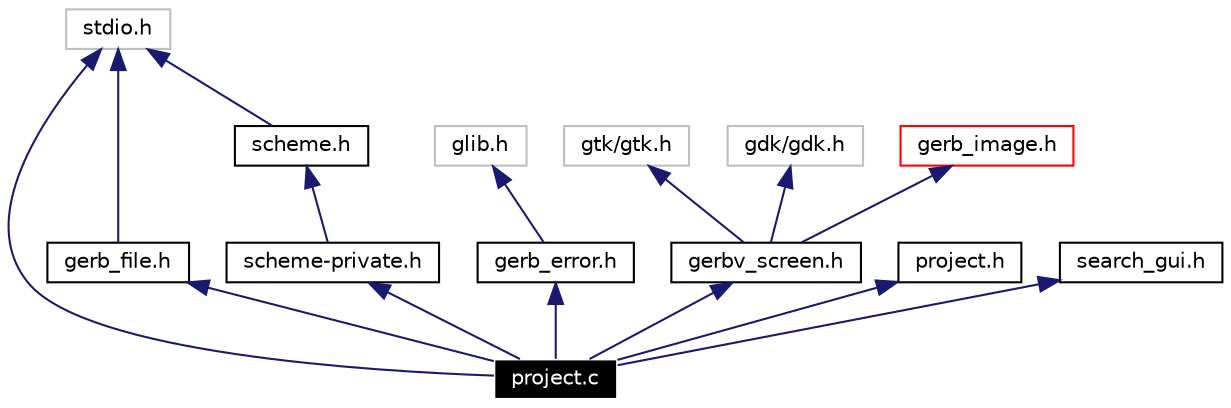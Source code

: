 digraph G
{
  edge [fontname="Helvetica",fontsize=10,labelfontname="Helvetica",labelfontsize=10];
  node [fontname="Helvetica",fontsize=10,shape=record];
  Node1 [label="project.c",height=0.2,width=0.4,color="white", fillcolor="black", style="filled" fontcolor="white"];
  Node2 -> Node1 [dir=back,color="midnightblue",fontsize=10,style="solid",fontname="Helvetica"];
  Node2 [label="stdio.h",height=0.2,width=0.4,color="grey75"];
  Node3 -> Node1 [dir=back,color="midnightblue",fontsize=10,style="solid",fontname="Helvetica"];
  Node3 [label="gerb_error.h",height=0.2,width=0.4,color="black",URL="$gerb__error_8h-source.html"];
  Node4 -> Node3 [dir=back,color="midnightblue",fontsize=10,style="solid",fontname="Helvetica"];
  Node4 [label="glib.h",height=0.2,width=0.4,color="grey75"];
  Node5 -> Node1 [dir=back,color="midnightblue",fontsize=10,style="solid",fontname="Helvetica"];
  Node5 [label="gerb_file.h",height=0.2,width=0.4,color="black",URL="$gerb__file_8h-source.html"];
  Node2 -> Node5 [dir=back,color="midnightblue",fontsize=10,style="solid",fontname="Helvetica"];
  Node6 -> Node1 [dir=back,color="midnightblue",fontsize=10,style="solid",fontname="Helvetica"];
  Node6 [label="gerbv_screen.h",height=0.2,width=0.4,color="black",URL="$gerbv__screen_8h-source.html"];
  Node7 -> Node6 [dir=back,color="midnightblue",fontsize=10,style="solid",fontname="Helvetica"];
  Node7 [label="gtk/gtk.h",height=0.2,width=0.4,color="grey75"];
  Node8 -> Node6 [dir=back,color="midnightblue",fontsize=10,style="solid",fontname="Helvetica"];
  Node8 [label="gdk/gdk.h",height=0.2,width=0.4,color="grey75"];
  Node9 -> Node6 [dir=back,color="midnightblue",fontsize=10,style="solid",fontname="Helvetica"];
  Node9 [label="gerb_image.h",height=0.2,width=0.4,color="red",URL="$gerb__image_8h-source.html"];
  Node10 -> Node1 [dir=back,color="midnightblue",fontsize=10,style="solid",fontname="Helvetica"];
  Node10 [label="project.h",height=0.2,width=0.4,color="black",URL="$project_8h.html"];
  Node11 -> Node1 [dir=back,color="midnightblue",fontsize=10,style="solid",fontname="Helvetica"];
  Node11 [label="scheme-private.h",height=0.2,width=0.4,color="black",URL="$scheme-private_8h-source.html"];
  Node12 -> Node11 [dir=back,color="midnightblue",fontsize=10,style="solid",fontname="Helvetica"];
  Node12 [label="scheme.h",height=0.2,width=0.4,color="black",URL="$scheme_8h-source.html"];
  Node2 -> Node12 [dir=back,color="midnightblue",fontsize=10,style="solid",fontname="Helvetica"];
  Node13 -> Node1 [dir=back,color="midnightblue",fontsize=10,style="solid",fontname="Helvetica"];
  Node13 [label="search_gui.h",height=0.2,width=0.4,color="black",URL="$search__gui_8h-source.html"];
}
